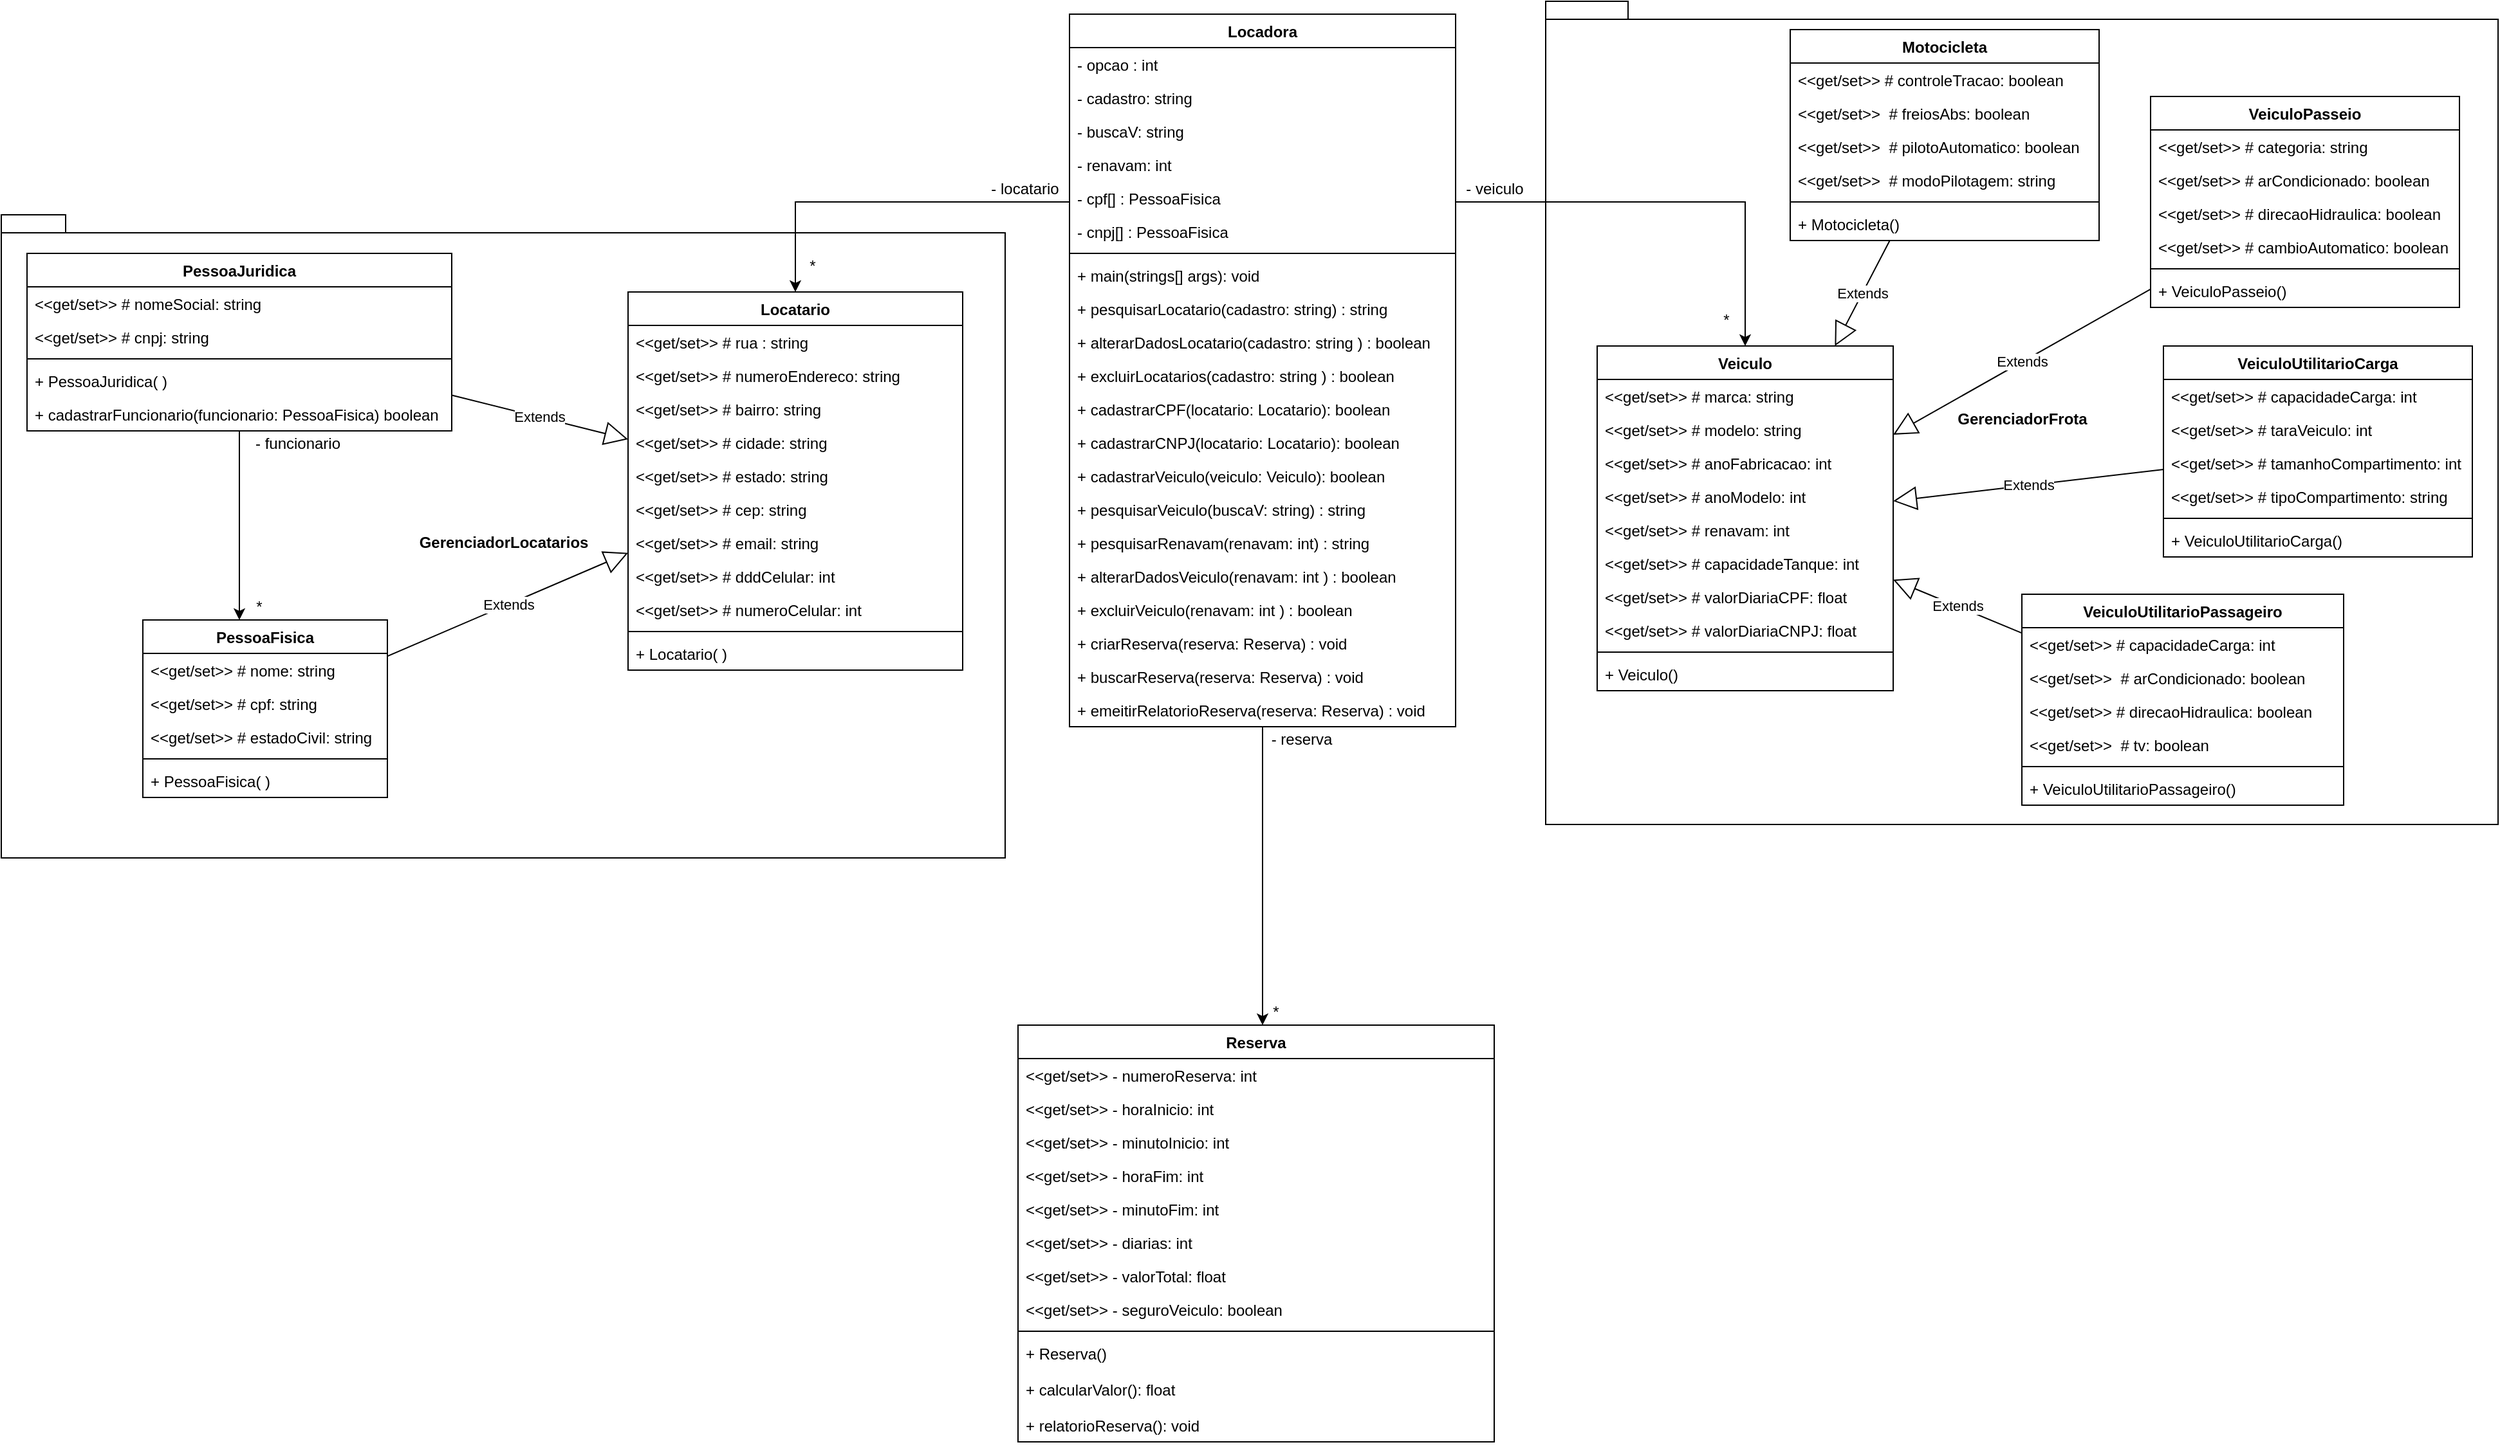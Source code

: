 <mxfile version="17.2.1" type="github">
  <diagram id="DYdMjbbue87P6Itl6-tM" name="Page-1">
    <mxGraphModel dx="3032" dy="770" grid="1" gridSize="10" guides="1" tooltips="1" connect="1" arrows="1" fold="1" page="1" pageScale="1" pageWidth="827" pageHeight="1169" math="0" shadow="0">
      <root>
        <mxCell id="0" />
        <mxCell id="1" parent="0" />
        <mxCell id="H0-w5mXc8gDWOdqUe9Hb-25" value="GerenciadorFrota" style="shape=folder;fontStyle=1;spacingTop=10;tabWidth=40;tabHeight=14;tabPosition=left;html=1;" vertex="1" parent="1">
          <mxGeometry x="80" y="34" width="740" height="640" as="geometry" />
        </mxCell>
        <mxCell id="H0-w5mXc8gDWOdqUe9Hb-24" value="GerenciadorLocatarios" style="shape=folder;fontStyle=1;spacingTop=10;tabWidth=40;tabHeight=14;tabPosition=left;html=1;" vertex="1" parent="1">
          <mxGeometry x="-1120" y="200" width="780" height="500" as="geometry" />
        </mxCell>
        <mxCell id="17DwHin3U5vWT7smk47m-1" value="Locadora" style="swimlane;fontStyle=1;align=center;verticalAlign=top;childLayout=stackLayout;horizontal=1;startSize=26;horizontalStack=0;resizeParent=1;resizeParentMax=0;resizeLast=0;collapsible=1;marginBottom=0;" parent="1" vertex="1">
          <mxGeometry x="-290" y="44" width="300" height="554" as="geometry" />
        </mxCell>
        <mxCell id="17DwHin3U5vWT7smk47m-2" value="- opcao : int" style="text;strokeColor=none;fillColor=none;align=left;verticalAlign=top;spacingLeft=4;spacingRight=4;overflow=hidden;rotatable=0;points=[[0,0.5],[1,0.5]];portConstraint=eastwest;" parent="17DwHin3U5vWT7smk47m-1" vertex="1">
          <mxGeometry y="26" width="300" height="26" as="geometry" />
        </mxCell>
        <mxCell id="qyrmuVjy2NRygSGclD1a-19" value="- cadastro: string" style="text;strokeColor=none;fillColor=none;align=left;verticalAlign=top;spacingLeft=4;spacingRight=4;overflow=hidden;rotatable=0;points=[[0,0.5],[1,0.5]];portConstraint=eastwest;" parent="17DwHin3U5vWT7smk47m-1" vertex="1">
          <mxGeometry y="52" width="300" height="26" as="geometry" />
        </mxCell>
        <mxCell id="qyrmuVjy2NRygSGclD1a-77" value="- buscaV: string" style="text;strokeColor=none;fillColor=none;align=left;verticalAlign=top;spacingLeft=4;spacingRight=4;overflow=hidden;rotatable=0;points=[[0,0.5],[1,0.5]];portConstraint=eastwest;" parent="17DwHin3U5vWT7smk47m-1" vertex="1">
          <mxGeometry y="78" width="300" height="26" as="geometry" />
        </mxCell>
        <mxCell id="qyrmuVjy2NRygSGclD1a-79" value="- renavam: int" style="text;strokeColor=none;fillColor=none;align=left;verticalAlign=top;spacingLeft=4;spacingRight=4;overflow=hidden;rotatable=0;points=[[0,0.5],[1,0.5]];portConstraint=eastwest;" parent="17DwHin3U5vWT7smk47m-1" vertex="1">
          <mxGeometry y="104" width="300" height="26" as="geometry" />
        </mxCell>
        <mxCell id="qyrmuVjy2NRygSGclD1a-17" value="- cpf[] : PessoaFisica" style="text;strokeColor=none;fillColor=none;align=left;verticalAlign=top;spacingLeft=4;spacingRight=4;overflow=hidden;rotatable=0;points=[[0,0.5],[1,0.5]];portConstraint=eastwest;" parent="17DwHin3U5vWT7smk47m-1" vertex="1">
          <mxGeometry y="130" width="300" height="26" as="geometry" />
        </mxCell>
        <mxCell id="qyrmuVjy2NRygSGclD1a-18" value="- cnpj[] : PessoaFisica" style="text;strokeColor=none;fillColor=none;align=left;verticalAlign=top;spacingLeft=4;spacingRight=4;overflow=hidden;rotatable=0;points=[[0,0.5],[1,0.5]];portConstraint=eastwest;" parent="17DwHin3U5vWT7smk47m-1" vertex="1">
          <mxGeometry y="156" width="300" height="26" as="geometry" />
        </mxCell>
        <mxCell id="17DwHin3U5vWT7smk47m-3" value="" style="line;strokeWidth=1;fillColor=none;align=left;verticalAlign=middle;spacingTop=-1;spacingLeft=3;spacingRight=3;rotatable=0;labelPosition=right;points=[];portConstraint=eastwest;" parent="17DwHin3U5vWT7smk47m-1" vertex="1">
          <mxGeometry y="182" width="300" height="8" as="geometry" />
        </mxCell>
        <mxCell id="17DwHin3U5vWT7smk47m-4" value="+ main(strings[] args): void" style="text;strokeColor=none;fillColor=none;align=left;verticalAlign=top;spacingLeft=4;spacingRight=4;overflow=hidden;rotatable=0;points=[[0,0.5],[1,0.5]];portConstraint=eastwest;" parent="17DwHin3U5vWT7smk47m-1" vertex="1">
          <mxGeometry y="190" width="300" height="26" as="geometry" />
        </mxCell>
        <mxCell id="23WdemEhtOeINSBTlN_h-44" value="+ pesquisarLocatario(cadastro: string) : string" style="text;strokeColor=none;fillColor=none;align=left;verticalAlign=top;spacingLeft=4;spacingRight=4;overflow=hidden;rotatable=0;points=[[0,0.5],[1,0.5]];portConstraint=eastwest;" parent="17DwHin3U5vWT7smk47m-1" vertex="1">
          <mxGeometry y="216" width="300" height="26" as="geometry" />
        </mxCell>
        <mxCell id="23WdemEhtOeINSBTlN_h-46" value="+ alterarDadosLocatario(cadastro: string ) : boolean" style="text;strokeColor=none;fillColor=none;align=left;verticalAlign=top;spacingLeft=4;spacingRight=4;overflow=hidden;rotatable=0;points=[[0,0.5],[1,0.5]];portConstraint=eastwest;" parent="17DwHin3U5vWT7smk47m-1" vertex="1">
          <mxGeometry y="242" width="300" height="26" as="geometry" />
        </mxCell>
        <mxCell id="23WdemEhtOeINSBTlN_h-47" value="+ excluirLocatarios(cadastro: string ) : boolean" style="text;strokeColor=none;fillColor=none;align=left;verticalAlign=top;spacingLeft=4;spacingRight=4;overflow=hidden;rotatable=0;points=[[0,0.5],[1,0.5]];portConstraint=eastwest;" parent="17DwHin3U5vWT7smk47m-1" vertex="1">
          <mxGeometry y="268" width="300" height="26" as="geometry" />
        </mxCell>
        <mxCell id="qyrmuVjy2NRygSGclD1a-7" value="+ cadastrarCPF(locatario: Locatario): boolean" style="text;strokeColor=none;fillColor=none;align=left;verticalAlign=top;spacingLeft=4;spacingRight=4;overflow=hidden;rotatable=0;points=[[0,0.5],[1,0.5]];portConstraint=eastwest;" parent="17DwHin3U5vWT7smk47m-1" vertex="1">
          <mxGeometry y="294" width="300" height="26" as="geometry" />
        </mxCell>
        <mxCell id="qyrmuVjy2NRygSGclD1a-8" value="+ cadastrarCNPJ(locatario: Locatario): boolean" style="text;strokeColor=none;fillColor=none;align=left;verticalAlign=top;spacingLeft=4;spacingRight=4;overflow=hidden;rotatable=0;points=[[0,0.5],[1,0.5]];portConstraint=eastwest;" parent="17DwHin3U5vWT7smk47m-1" vertex="1">
          <mxGeometry y="320" width="300" height="26" as="geometry" />
        </mxCell>
        <mxCell id="qyrmuVjy2NRygSGclD1a-74" value="+ cadastrarVeiculo(veiculo: Veiculo): boolean" style="text;strokeColor=none;fillColor=none;align=left;verticalAlign=top;spacingLeft=4;spacingRight=4;overflow=hidden;rotatable=0;points=[[0,0.5],[1,0.5]];portConstraint=eastwest;" parent="17DwHin3U5vWT7smk47m-1" vertex="1">
          <mxGeometry y="346" width="300" height="26" as="geometry" />
        </mxCell>
        <mxCell id="qyrmuVjy2NRygSGclD1a-75" value="+ pesquisarVeiculo(buscaV: string) : string" style="text;strokeColor=none;fillColor=none;align=left;verticalAlign=top;spacingLeft=4;spacingRight=4;overflow=hidden;rotatable=0;points=[[0,0.5],[1,0.5]];portConstraint=eastwest;" parent="17DwHin3U5vWT7smk47m-1" vertex="1">
          <mxGeometry y="372" width="300" height="26" as="geometry" />
        </mxCell>
        <mxCell id="qyrmuVjy2NRygSGclD1a-78" value="+ pesquisarRenavam(renavam: int) : string" style="text;strokeColor=none;fillColor=none;align=left;verticalAlign=top;spacingLeft=4;spacingRight=4;overflow=hidden;rotatable=0;points=[[0,0.5],[1,0.5]];portConstraint=eastwest;" parent="17DwHin3U5vWT7smk47m-1" vertex="1">
          <mxGeometry y="398" width="300" height="26" as="geometry" />
        </mxCell>
        <mxCell id="qyrmuVjy2NRygSGclD1a-80" value="+ alterarDadosVeiculo(renavam: int ) : boolean" style="text;strokeColor=none;fillColor=none;align=left;verticalAlign=top;spacingLeft=4;spacingRight=4;overflow=hidden;rotatable=0;points=[[0,0.5],[1,0.5]];portConstraint=eastwest;" parent="17DwHin3U5vWT7smk47m-1" vertex="1">
          <mxGeometry y="424" width="300" height="26" as="geometry" />
        </mxCell>
        <mxCell id="qyrmuVjy2NRygSGclD1a-81" value="+ excluirVeiculo(renavam: int ) : boolean" style="text;strokeColor=none;fillColor=none;align=left;verticalAlign=top;spacingLeft=4;spacingRight=4;overflow=hidden;rotatable=0;points=[[0,0.5],[1,0.5]];portConstraint=eastwest;" parent="17DwHin3U5vWT7smk47m-1" vertex="1">
          <mxGeometry y="450" width="300" height="26" as="geometry" />
        </mxCell>
        <mxCell id="H0-w5mXc8gDWOdqUe9Hb-28" value="+ criarReserva(reserva: Reserva) : void" style="text;strokeColor=none;fillColor=none;align=left;verticalAlign=top;spacingLeft=4;spacingRight=4;overflow=hidden;rotatable=0;points=[[0,0.5],[1,0.5]];portConstraint=eastwest;" vertex="1" parent="17DwHin3U5vWT7smk47m-1">
          <mxGeometry y="476" width="300" height="26" as="geometry" />
        </mxCell>
        <mxCell id="H0-w5mXc8gDWOdqUe9Hb-29" value="+ buscarReserva(reserva: Reserva) : void" style="text;strokeColor=none;fillColor=none;align=left;verticalAlign=top;spacingLeft=4;spacingRight=4;overflow=hidden;rotatable=0;points=[[0,0.5],[1,0.5]];portConstraint=eastwest;" vertex="1" parent="17DwHin3U5vWT7smk47m-1">
          <mxGeometry y="502" width="300" height="26" as="geometry" />
        </mxCell>
        <mxCell id="H0-w5mXc8gDWOdqUe9Hb-30" value="+ emeitirRelatorioReserva(reserva: Reserva) : void" style="text;strokeColor=none;fillColor=none;align=left;verticalAlign=top;spacingLeft=4;spacingRight=4;overflow=hidden;rotatable=0;points=[[0,0.5],[1,0.5]];portConstraint=eastwest;" vertex="1" parent="17DwHin3U5vWT7smk47m-1">
          <mxGeometry y="528" width="300" height="26" as="geometry" />
        </mxCell>
        <mxCell id="23WdemEhtOeINSBTlN_h-23" style="edgeStyle=orthogonalEdgeStyle;rounded=0;orthogonalLoop=1;jettySize=auto;html=1;" parent="1" source="17DwHin3U5vWT7smk47m-1" target="23WdemEhtOeINSBTlN_h-1" edge="1">
          <mxGeometry relative="1" as="geometry">
            <mxPoint x="-400" y="10" as="targetPoint" />
            <Array as="points">
              <mxPoint x="-503" y="190" />
            </Array>
          </mxGeometry>
        </mxCell>
        <mxCell id="23WdemEhtOeINSBTlN_h-1" value="Locatario" style="swimlane;fontStyle=1;align=center;verticalAlign=top;childLayout=stackLayout;horizontal=1;startSize=26;horizontalStack=0;resizeParent=1;resizeParentMax=0;resizeLast=0;collapsible=1;marginBottom=0;" parent="1" vertex="1">
          <mxGeometry x="-633" y="260" width="260" height="294" as="geometry" />
        </mxCell>
        <mxCell id="23WdemEhtOeINSBTlN_h-2" value="&lt;&lt;get/set&gt;&gt; # rua : string" style="text;strokeColor=none;fillColor=none;align=left;verticalAlign=top;spacingLeft=4;spacingRight=4;overflow=hidden;rotatable=0;points=[[0,0.5],[1,0.5]];portConstraint=eastwest;" parent="23WdemEhtOeINSBTlN_h-1" vertex="1">
          <mxGeometry y="26" width="260" height="26" as="geometry" />
        </mxCell>
        <mxCell id="23WdemEhtOeINSBTlN_h-14" value="&lt;&lt;get/set&gt;&gt; # numeroEndereco: string" style="text;strokeColor=none;fillColor=none;align=left;verticalAlign=top;spacingLeft=4;spacingRight=4;overflow=hidden;rotatable=0;points=[[0,0.5],[1,0.5]];portConstraint=eastwest;" parent="23WdemEhtOeINSBTlN_h-1" vertex="1">
          <mxGeometry y="52" width="260" height="26" as="geometry" />
        </mxCell>
        <mxCell id="23WdemEhtOeINSBTlN_h-15" value="&lt;&lt;get/set&gt;&gt; # bairro: string" style="text;strokeColor=none;fillColor=none;align=left;verticalAlign=top;spacingLeft=4;spacingRight=4;overflow=hidden;rotatable=0;points=[[0,0.5],[1,0.5]];portConstraint=eastwest;" parent="23WdemEhtOeINSBTlN_h-1" vertex="1">
          <mxGeometry y="78" width="260" height="26" as="geometry" />
        </mxCell>
        <mxCell id="23WdemEhtOeINSBTlN_h-16" value="&lt;&lt;get/set&gt;&gt; # cidade: string" style="text;strokeColor=none;fillColor=none;align=left;verticalAlign=top;spacingLeft=4;spacingRight=4;overflow=hidden;rotatable=0;points=[[0,0.5],[1,0.5]];portConstraint=eastwest;" parent="23WdemEhtOeINSBTlN_h-1" vertex="1">
          <mxGeometry y="104" width="260" height="26" as="geometry" />
        </mxCell>
        <mxCell id="23WdemEhtOeINSBTlN_h-17" value="&lt;&lt;get/set&gt;&gt; # estado: string" style="text;strokeColor=none;fillColor=none;align=left;verticalAlign=top;spacingLeft=4;spacingRight=4;overflow=hidden;rotatable=0;points=[[0,0.5],[1,0.5]];portConstraint=eastwest;" parent="23WdemEhtOeINSBTlN_h-1" vertex="1">
          <mxGeometry y="130" width="260" height="26" as="geometry" />
        </mxCell>
        <mxCell id="23WdemEhtOeINSBTlN_h-18" value="&lt;&lt;get/set&gt;&gt; # cep: string" style="text;strokeColor=none;fillColor=none;align=left;verticalAlign=top;spacingLeft=4;spacingRight=4;overflow=hidden;rotatable=0;points=[[0,0.5],[1,0.5]];portConstraint=eastwest;" parent="23WdemEhtOeINSBTlN_h-1" vertex="1">
          <mxGeometry y="156" width="260" height="26" as="geometry" />
        </mxCell>
        <mxCell id="23WdemEhtOeINSBTlN_h-19" value="&lt;&lt;get/set&gt;&gt; # email: string" style="text;strokeColor=none;fillColor=none;align=left;verticalAlign=top;spacingLeft=4;spacingRight=4;overflow=hidden;rotatable=0;points=[[0,0.5],[1,0.5]];portConstraint=eastwest;" parent="23WdemEhtOeINSBTlN_h-1" vertex="1">
          <mxGeometry y="182" width="260" height="26" as="geometry" />
        </mxCell>
        <mxCell id="23WdemEhtOeINSBTlN_h-20" value="&lt;&lt;get/set&gt;&gt; # dddCelular: int " style="text;strokeColor=none;fillColor=none;align=left;verticalAlign=top;spacingLeft=4;spacingRight=4;overflow=hidden;rotatable=0;points=[[0,0.5],[1,0.5]];portConstraint=eastwest;" parent="23WdemEhtOeINSBTlN_h-1" vertex="1">
          <mxGeometry y="208" width="260" height="26" as="geometry" />
        </mxCell>
        <mxCell id="23WdemEhtOeINSBTlN_h-21" value="&lt;&lt;get/set&gt;&gt; # numeroCelular: int" style="text;strokeColor=none;fillColor=none;align=left;verticalAlign=top;spacingLeft=4;spacingRight=4;overflow=hidden;rotatable=0;points=[[0,0.5],[1,0.5]];portConstraint=eastwest;" parent="23WdemEhtOeINSBTlN_h-1" vertex="1">
          <mxGeometry y="234" width="260" height="26" as="geometry" />
        </mxCell>
        <mxCell id="23WdemEhtOeINSBTlN_h-3" value="" style="line;strokeWidth=1;fillColor=none;align=left;verticalAlign=middle;spacingTop=-1;spacingLeft=3;spacingRight=3;rotatable=0;labelPosition=right;points=[];portConstraint=eastwest;" parent="23WdemEhtOeINSBTlN_h-1" vertex="1">
          <mxGeometry y="260" width="260" height="8" as="geometry" />
        </mxCell>
        <mxCell id="23WdemEhtOeINSBTlN_h-4" value="+ Locatario( )" style="text;strokeColor=none;fillColor=none;align=left;verticalAlign=top;spacingLeft=4;spacingRight=4;overflow=hidden;rotatable=0;points=[[0,0.5],[1,0.5]];portConstraint=eastwest;" parent="23WdemEhtOeINSBTlN_h-1" vertex="1">
          <mxGeometry y="268" width="260" height="26" as="geometry" />
        </mxCell>
        <mxCell id="23WdemEhtOeINSBTlN_h-5" value="PessoaFisica" style="swimlane;fontStyle=1;align=center;verticalAlign=top;childLayout=stackLayout;horizontal=1;startSize=26;horizontalStack=0;resizeParent=1;resizeParentMax=0;resizeLast=0;collapsible=1;marginBottom=0;" parent="1" vertex="1">
          <mxGeometry x="-1010" y="515" width="190" height="138" as="geometry" />
        </mxCell>
        <mxCell id="23WdemEhtOeINSBTlN_h-6" value="&lt;&lt;get/set&gt;&gt; # nome: string" style="text;strokeColor=none;fillColor=none;align=left;verticalAlign=top;spacingLeft=4;spacingRight=4;overflow=hidden;rotatable=0;points=[[0,0.5],[1,0.5]];portConstraint=eastwest;" parent="23WdemEhtOeINSBTlN_h-5" vertex="1">
          <mxGeometry y="26" width="190" height="26" as="geometry" />
        </mxCell>
        <mxCell id="23WdemEhtOeINSBTlN_h-28" value="&lt;&lt;get/set&gt;&gt; # cpf: string" style="text;strokeColor=none;fillColor=none;align=left;verticalAlign=top;spacingLeft=4;spacingRight=4;overflow=hidden;rotatable=0;points=[[0,0.5],[1,0.5]];portConstraint=eastwest;" parent="23WdemEhtOeINSBTlN_h-5" vertex="1">
          <mxGeometry y="52" width="190" height="26" as="geometry" />
        </mxCell>
        <mxCell id="23WdemEhtOeINSBTlN_h-29" value="&lt;&lt;get/set&gt;&gt; # estadoCivil: string" style="text;strokeColor=none;fillColor=none;align=left;verticalAlign=top;spacingLeft=4;spacingRight=4;overflow=hidden;rotatable=0;points=[[0,0.5],[1,0.5]];portConstraint=eastwest;" parent="23WdemEhtOeINSBTlN_h-5" vertex="1">
          <mxGeometry y="78" width="190" height="26" as="geometry" />
        </mxCell>
        <mxCell id="23WdemEhtOeINSBTlN_h-7" value="" style="line;strokeWidth=1;fillColor=none;align=left;verticalAlign=middle;spacingTop=-1;spacingLeft=3;spacingRight=3;rotatable=0;labelPosition=right;points=[];portConstraint=eastwest;" parent="23WdemEhtOeINSBTlN_h-5" vertex="1">
          <mxGeometry y="104" width="190" height="8" as="geometry" />
        </mxCell>
        <mxCell id="23WdemEhtOeINSBTlN_h-8" value="+ PessoaFisica( )" style="text;strokeColor=none;fillColor=none;align=left;verticalAlign=top;spacingLeft=4;spacingRight=4;overflow=hidden;rotatable=0;points=[[0,0.5],[1,0.5]];portConstraint=eastwest;" parent="23WdemEhtOeINSBTlN_h-5" vertex="1">
          <mxGeometry y="112" width="190" height="26" as="geometry" />
        </mxCell>
        <mxCell id="23WdemEhtOeINSBTlN_h-39" style="edgeStyle=orthogonalEdgeStyle;rounded=0;orthogonalLoop=1;jettySize=auto;html=1;" parent="1" source="23WdemEhtOeINSBTlN_h-9" target="23WdemEhtOeINSBTlN_h-5" edge="1">
          <mxGeometry relative="1" as="geometry">
            <Array as="points">
              <mxPoint x="-825" y="280" />
              <mxPoint x="-825" y="280" />
            </Array>
          </mxGeometry>
        </mxCell>
        <mxCell id="23WdemEhtOeINSBTlN_h-9" value="PessoaJuridica" style="swimlane;fontStyle=1;align=center;verticalAlign=top;childLayout=stackLayout;horizontal=1;startSize=26;horizontalStack=0;resizeParent=1;resizeParentMax=0;resizeLast=0;collapsible=1;marginBottom=0;" parent="1" vertex="1">
          <mxGeometry x="-1100" y="230" width="330" height="138" as="geometry" />
        </mxCell>
        <mxCell id="23WdemEhtOeINSBTlN_h-10" value="&lt;&lt;get/set&gt;&gt; # nomeSocial: string" style="text;strokeColor=none;fillColor=none;align=left;verticalAlign=top;spacingLeft=4;spacingRight=4;overflow=hidden;rotatable=0;points=[[0,0.5],[1,0.5]];portConstraint=eastwest;" parent="23WdemEhtOeINSBTlN_h-9" vertex="1">
          <mxGeometry y="26" width="330" height="26" as="geometry" />
        </mxCell>
        <mxCell id="23WdemEhtOeINSBTlN_h-30" value="&lt;&lt;get/set&gt;&gt; # cnpj: string" style="text;strokeColor=none;fillColor=none;align=left;verticalAlign=top;spacingLeft=4;spacingRight=4;overflow=hidden;rotatable=0;points=[[0,0.5],[1,0.5]];portConstraint=eastwest;" parent="23WdemEhtOeINSBTlN_h-9" vertex="1">
          <mxGeometry y="52" width="330" height="26" as="geometry" />
        </mxCell>
        <mxCell id="23WdemEhtOeINSBTlN_h-11" value="" style="line;strokeWidth=1;fillColor=none;align=left;verticalAlign=middle;spacingTop=-1;spacingLeft=3;spacingRight=3;rotatable=0;labelPosition=right;points=[];portConstraint=eastwest;" parent="23WdemEhtOeINSBTlN_h-9" vertex="1">
          <mxGeometry y="78" width="330" height="8" as="geometry" />
        </mxCell>
        <mxCell id="23WdemEhtOeINSBTlN_h-12" value="+ PessoaJuridica( )" style="text;strokeColor=none;fillColor=none;align=left;verticalAlign=top;spacingLeft=4;spacingRight=4;overflow=hidden;rotatable=0;points=[[0,0.5],[1,0.5]];portConstraint=eastwest;" parent="23WdemEhtOeINSBTlN_h-9" vertex="1">
          <mxGeometry y="86" width="330" height="26" as="geometry" />
        </mxCell>
        <mxCell id="qyrmuVjy2NRygSGclD1a-6" value="+ cadastrarFuncionario(funcionario: PessoaFisica) boolean" style="text;strokeColor=none;fillColor=none;align=left;verticalAlign=top;spacingLeft=4;spacingRight=4;overflow=hidden;rotatable=0;points=[[0,0.5],[1,0.5]];portConstraint=eastwest;" parent="23WdemEhtOeINSBTlN_h-9" vertex="1">
          <mxGeometry y="112" width="330" height="26" as="geometry" />
        </mxCell>
        <mxCell id="23WdemEhtOeINSBTlN_h-24" value="- locatario" style="text;html=1;align=center;verticalAlign=middle;resizable=0;points=[];autosize=1;strokeColor=none;fillColor=none;" parent="1" vertex="1">
          <mxGeometry x="-360" y="170" width="70" height="20" as="geometry" />
        </mxCell>
        <mxCell id="23WdemEhtOeINSBTlN_h-40" value="- funcionario" style="text;html=1;align=center;verticalAlign=middle;resizable=0;points=[];autosize=1;strokeColor=none;fillColor=none;" parent="1" vertex="1">
          <mxGeometry x="-930" y="368" width="80" height="20" as="geometry" />
        </mxCell>
        <mxCell id="qyrmuVjy2NRygSGclD1a-1" value="Extends" style="endArrow=block;endSize=16;endFill=0;html=1;rounded=0;" parent="1" source="23WdemEhtOeINSBTlN_h-5" target="23WdemEhtOeINSBTlN_h-1" edge="1">
          <mxGeometry width="160" relative="1" as="geometry">
            <mxPoint x="-480" y="440" as="sourcePoint" />
            <mxPoint x="-320" y="440" as="targetPoint" />
          </mxGeometry>
        </mxCell>
        <mxCell id="qyrmuVjy2NRygSGclD1a-2" value="Extends" style="endArrow=block;endSize=16;endFill=0;html=1;rounded=0;" parent="1" source="23WdemEhtOeINSBTlN_h-9" target="23WdemEhtOeINSBTlN_h-1" edge="1">
          <mxGeometry width="160" relative="1" as="geometry">
            <mxPoint x="-525.704" y="640" as="sourcePoint" />
            <mxPoint x="-473.556" y="464" as="targetPoint" />
          </mxGeometry>
        </mxCell>
        <mxCell id="qyrmuVjy2NRygSGclD1a-3" value="*" style="text;html=1;align=center;verticalAlign=middle;resizable=0;points=[];autosize=1;strokeColor=none;fillColor=none;" parent="1" vertex="1">
          <mxGeometry x="-930" y="495" width="20" height="20" as="geometry" />
        </mxCell>
        <mxCell id="qyrmuVjy2NRygSGclD1a-5" value="*" style="text;html=1;align=center;verticalAlign=middle;resizable=0;points=[];autosize=1;strokeColor=none;fillColor=none;" parent="1" vertex="1">
          <mxGeometry x="-500" y="230" width="20" height="20" as="geometry" />
        </mxCell>
        <mxCell id="qyrmuVjy2NRygSGclD1a-20" value="Veiculo" style="swimlane;fontStyle=1;align=center;verticalAlign=top;childLayout=stackLayout;horizontal=1;startSize=26;horizontalStack=0;resizeParent=1;resizeParentMax=0;resizeLast=0;collapsible=1;marginBottom=0;" parent="1" vertex="1">
          <mxGeometry x="120" y="302" width="230" height="268" as="geometry" />
        </mxCell>
        <mxCell id="qyrmuVjy2NRygSGclD1a-21" value="&lt;&lt;get/set&gt;&gt; # marca: string" style="text;strokeColor=none;fillColor=none;align=left;verticalAlign=top;spacingLeft=4;spacingRight=4;overflow=hidden;rotatable=0;points=[[0,0.5],[1,0.5]];portConstraint=eastwest;" parent="qyrmuVjy2NRygSGclD1a-20" vertex="1">
          <mxGeometry y="26" width="230" height="26" as="geometry" />
        </mxCell>
        <mxCell id="qyrmuVjy2NRygSGclD1a-24" value="&lt;&lt;get/set&gt;&gt; # modelo: string" style="text;strokeColor=none;fillColor=none;align=left;verticalAlign=top;spacingLeft=4;spacingRight=4;overflow=hidden;rotatable=0;points=[[0,0.5],[1,0.5]];portConstraint=eastwest;" parent="qyrmuVjy2NRygSGclD1a-20" vertex="1">
          <mxGeometry y="52" width="230" height="26" as="geometry" />
        </mxCell>
        <mxCell id="qyrmuVjy2NRygSGclD1a-25" value="&lt;&lt;get/set&gt;&gt; # anoFabricacao: int" style="text;strokeColor=none;fillColor=none;align=left;verticalAlign=top;spacingLeft=4;spacingRight=4;overflow=hidden;rotatable=0;points=[[0,0.5],[1,0.5]];portConstraint=eastwest;" parent="qyrmuVjy2NRygSGclD1a-20" vertex="1">
          <mxGeometry y="78" width="230" height="26" as="geometry" />
        </mxCell>
        <mxCell id="qyrmuVjy2NRygSGclD1a-27" value="&lt;&lt;get/set&gt;&gt; # anoModelo: int" style="text;strokeColor=none;fillColor=none;align=left;verticalAlign=top;spacingLeft=4;spacingRight=4;overflow=hidden;rotatable=0;points=[[0,0.5],[1,0.5]];portConstraint=eastwest;" parent="qyrmuVjy2NRygSGclD1a-20" vertex="1">
          <mxGeometry y="104" width="230" height="26" as="geometry" />
        </mxCell>
        <mxCell id="qyrmuVjy2NRygSGclD1a-28" value="&lt;&lt;get/set&gt;&gt; # renavam: int" style="text;strokeColor=none;fillColor=none;align=left;verticalAlign=top;spacingLeft=4;spacingRight=4;overflow=hidden;rotatable=0;points=[[0,0.5],[1,0.5]];portConstraint=eastwest;" parent="qyrmuVjy2NRygSGclD1a-20" vertex="1">
          <mxGeometry y="130" width="230" height="26" as="geometry" />
        </mxCell>
        <mxCell id="qyrmuVjy2NRygSGclD1a-29" value="&lt;&lt;get/set&gt;&gt; # capacidadeTanque: int" style="text;strokeColor=none;fillColor=none;align=left;verticalAlign=top;spacingLeft=4;spacingRight=4;overflow=hidden;rotatable=0;points=[[0,0.5],[1,0.5]];portConstraint=eastwest;" parent="qyrmuVjy2NRygSGclD1a-20" vertex="1">
          <mxGeometry y="156" width="230" height="26" as="geometry" />
        </mxCell>
        <mxCell id="qyrmuVjy2NRygSGclD1a-70" value="&lt;&lt;get/set&gt;&gt; # valorDiariaCPF: float" style="text;strokeColor=none;fillColor=none;align=left;verticalAlign=top;spacingLeft=4;spacingRight=4;overflow=hidden;rotatable=0;points=[[0,0.5],[1,0.5]];portConstraint=eastwest;" parent="qyrmuVjy2NRygSGclD1a-20" vertex="1">
          <mxGeometry y="182" width="230" height="26" as="geometry" />
        </mxCell>
        <mxCell id="qyrmuVjy2NRygSGclD1a-69" value="&lt;&lt;get/set&gt;&gt; # valorDiariaCNPJ: float" style="text;strokeColor=none;fillColor=none;align=left;verticalAlign=top;spacingLeft=4;spacingRight=4;overflow=hidden;rotatable=0;points=[[0,0.5],[1,0.5]];portConstraint=eastwest;" parent="qyrmuVjy2NRygSGclD1a-20" vertex="1">
          <mxGeometry y="208" width="230" height="26" as="geometry" />
        </mxCell>
        <mxCell id="qyrmuVjy2NRygSGclD1a-22" value="" style="line;strokeWidth=1;fillColor=none;align=left;verticalAlign=middle;spacingTop=-1;spacingLeft=3;spacingRight=3;rotatable=0;labelPosition=right;points=[];portConstraint=eastwest;" parent="qyrmuVjy2NRygSGclD1a-20" vertex="1">
          <mxGeometry y="234" width="230" height="8" as="geometry" />
        </mxCell>
        <mxCell id="qyrmuVjy2NRygSGclD1a-23" value="+ Veiculo()" style="text;strokeColor=none;fillColor=none;align=left;verticalAlign=top;spacingLeft=4;spacingRight=4;overflow=hidden;rotatable=0;points=[[0,0.5],[1,0.5]];portConstraint=eastwest;" parent="qyrmuVjy2NRygSGclD1a-20" vertex="1">
          <mxGeometry y="242" width="230" height="26" as="geometry" />
        </mxCell>
        <mxCell id="qyrmuVjy2NRygSGclD1a-31" value="VeiculoPasseio" style="swimlane;fontStyle=1;align=center;verticalAlign=top;childLayout=stackLayout;horizontal=1;startSize=26;horizontalStack=0;resizeParent=1;resizeParentMax=0;resizeLast=0;collapsible=1;marginBottom=0;" parent="1" vertex="1">
          <mxGeometry x="550" y="108" width="240" height="164" as="geometry" />
        </mxCell>
        <mxCell id="qyrmuVjy2NRygSGclD1a-53" value="&lt;&lt;get/set&gt;&gt; # categoria: string" style="text;strokeColor=none;fillColor=none;align=left;verticalAlign=top;spacingLeft=4;spacingRight=4;overflow=hidden;rotatable=0;points=[[0,0.5],[1,0.5]];portConstraint=eastwest;" parent="qyrmuVjy2NRygSGclD1a-31" vertex="1">
          <mxGeometry y="26" width="240" height="26" as="geometry" />
        </mxCell>
        <mxCell id="qyrmuVjy2NRygSGclD1a-32" value="&lt;&lt;get/set&gt;&gt; # arCondicionado: boolean" style="text;strokeColor=none;fillColor=none;align=left;verticalAlign=top;spacingLeft=4;spacingRight=4;overflow=hidden;rotatable=0;points=[[0,0.5],[1,0.5]];portConstraint=eastwest;" parent="qyrmuVjy2NRygSGclD1a-31" vertex="1">
          <mxGeometry y="52" width="240" height="26" as="geometry" />
        </mxCell>
        <mxCell id="qyrmuVjy2NRygSGclD1a-46" value="&lt;&lt;get/set&gt;&gt; # direcaoHidraulica: boolean" style="text;strokeColor=none;fillColor=none;align=left;verticalAlign=top;spacingLeft=4;spacingRight=4;overflow=hidden;rotatable=0;points=[[0,0.5],[1,0.5]];portConstraint=eastwest;" parent="qyrmuVjy2NRygSGclD1a-31" vertex="1">
          <mxGeometry y="78" width="240" height="26" as="geometry" />
        </mxCell>
        <mxCell id="qyrmuVjy2NRygSGclD1a-47" value="&lt;&lt;get/set&gt;&gt; # cambioAutomatico: boolean" style="text;strokeColor=none;fillColor=none;align=left;verticalAlign=top;spacingLeft=4;spacingRight=4;overflow=hidden;rotatable=0;points=[[0,0.5],[1,0.5]];portConstraint=eastwest;" parent="qyrmuVjy2NRygSGclD1a-31" vertex="1">
          <mxGeometry y="104" width="240" height="26" as="geometry" />
        </mxCell>
        <mxCell id="qyrmuVjy2NRygSGclD1a-33" value="" style="line;strokeWidth=1;fillColor=none;align=left;verticalAlign=middle;spacingTop=-1;spacingLeft=3;spacingRight=3;rotatable=0;labelPosition=right;points=[];portConstraint=eastwest;" parent="qyrmuVjy2NRygSGclD1a-31" vertex="1">
          <mxGeometry y="130" width="240" height="8" as="geometry" />
        </mxCell>
        <mxCell id="qyrmuVjy2NRygSGclD1a-82" value="+ VeiculoPasseio()" style="text;strokeColor=none;fillColor=none;align=left;verticalAlign=top;spacingLeft=4;spacingRight=4;overflow=hidden;rotatable=0;points=[[0,0.5],[1,0.5]];portConstraint=eastwest;" parent="qyrmuVjy2NRygSGclD1a-31" vertex="1">
          <mxGeometry y="138" width="240" height="26" as="geometry" />
        </mxCell>
        <mxCell id="qyrmuVjy2NRygSGclD1a-35" value="Extends" style="endArrow=block;endSize=16;endFill=0;html=1;rounded=0;" parent="1" source="qyrmuVjy2NRygSGclD1a-31" target="qyrmuVjy2NRygSGclD1a-20" edge="1">
          <mxGeometry width="160" relative="1" as="geometry">
            <mxPoint x="-150" y="660" as="sourcePoint" />
            <mxPoint x="10" y="660" as="targetPoint" />
          </mxGeometry>
        </mxCell>
        <mxCell id="qyrmuVjy2NRygSGclD1a-36" value="VeiculoUtilitarioCarga" style="swimlane;fontStyle=1;align=center;verticalAlign=top;childLayout=stackLayout;horizontal=1;startSize=26;horizontalStack=0;resizeParent=1;resizeParentMax=0;resizeLast=0;collapsible=1;marginBottom=0;" parent="1" vertex="1">
          <mxGeometry x="560" y="302" width="240" height="164" as="geometry" />
        </mxCell>
        <mxCell id="qyrmuVjy2NRygSGclD1a-62" value="&lt;&lt;get/set&gt;&gt; # capacidadeCarga: int" style="text;strokeColor=none;fillColor=none;align=left;verticalAlign=top;spacingLeft=4;spacingRight=4;overflow=hidden;rotatable=0;points=[[0,0.5],[1,0.5]];portConstraint=eastwest;" parent="qyrmuVjy2NRygSGclD1a-36" vertex="1">
          <mxGeometry y="26" width="240" height="26" as="geometry" />
        </mxCell>
        <mxCell id="qyrmuVjy2NRygSGclD1a-63" value="&lt;&lt;get/set&gt;&gt; # taraVeiculo: int" style="text;strokeColor=none;fillColor=none;align=left;verticalAlign=top;spacingLeft=4;spacingRight=4;overflow=hidden;rotatable=0;points=[[0,0.5],[1,0.5]];portConstraint=eastwest;" parent="qyrmuVjy2NRygSGclD1a-36" vertex="1">
          <mxGeometry y="52" width="240" height="26" as="geometry" />
        </mxCell>
        <mxCell id="qyrmuVjy2NRygSGclD1a-65" value="&lt;&lt;get/set&gt;&gt; # tamanhoCompartimento: int" style="text;strokeColor=none;fillColor=none;align=left;verticalAlign=top;spacingLeft=4;spacingRight=4;overflow=hidden;rotatable=0;points=[[0,0.5],[1,0.5]];portConstraint=eastwest;" parent="qyrmuVjy2NRygSGclD1a-36" vertex="1">
          <mxGeometry y="78" width="240" height="26" as="geometry" />
        </mxCell>
        <mxCell id="qyrmuVjy2NRygSGclD1a-64" value="&lt;&lt;get/set&gt;&gt; # tipoCompartimento: string" style="text;strokeColor=none;fillColor=none;align=left;verticalAlign=top;spacingLeft=4;spacingRight=4;overflow=hidden;rotatable=0;points=[[0,0.5],[1,0.5]];portConstraint=eastwest;" parent="qyrmuVjy2NRygSGclD1a-36" vertex="1">
          <mxGeometry y="104" width="240" height="26" as="geometry" />
        </mxCell>
        <mxCell id="qyrmuVjy2NRygSGclD1a-38" value="" style="line;strokeWidth=1;fillColor=none;align=left;verticalAlign=middle;spacingTop=-1;spacingLeft=3;spacingRight=3;rotatable=0;labelPosition=right;points=[];portConstraint=eastwest;" parent="qyrmuVjy2NRygSGclD1a-36" vertex="1">
          <mxGeometry y="130" width="240" height="8" as="geometry" />
        </mxCell>
        <mxCell id="qyrmuVjy2NRygSGclD1a-83" value="+ VeiculoUtilitarioCarga()" style="text;strokeColor=none;fillColor=none;align=left;verticalAlign=top;spacingLeft=4;spacingRight=4;overflow=hidden;rotatable=0;points=[[0,0.5],[1,0.5]];portConstraint=eastwest;" parent="qyrmuVjy2NRygSGclD1a-36" vertex="1">
          <mxGeometry y="138" width="240" height="26" as="geometry" />
        </mxCell>
        <mxCell id="qyrmuVjy2NRygSGclD1a-40" value="Motocicleta" style="swimlane;fontStyle=1;align=center;verticalAlign=top;childLayout=stackLayout;horizontal=1;startSize=26;horizontalStack=0;resizeParent=1;resizeParentMax=0;resizeLast=0;collapsible=1;marginBottom=0;" parent="1" vertex="1">
          <mxGeometry x="270" y="56" width="240" height="164" as="geometry" />
        </mxCell>
        <mxCell id="qyrmuVjy2NRygSGclD1a-41" value="&lt;&lt;get/set&gt;&gt; # controleTracao: boolean" style="text;strokeColor=none;fillColor=none;align=left;verticalAlign=top;spacingLeft=4;spacingRight=4;overflow=hidden;rotatable=0;points=[[0,0.5],[1,0.5]];portConstraint=eastwest;" parent="qyrmuVjy2NRygSGclD1a-40" vertex="1">
          <mxGeometry y="26" width="240" height="26" as="geometry" />
        </mxCell>
        <mxCell id="qyrmuVjy2NRygSGclD1a-66" value="&lt;&lt;get/set&gt;&gt;  # freiosAbs: boolean" style="text;strokeColor=none;fillColor=none;align=left;verticalAlign=top;spacingLeft=4;spacingRight=4;overflow=hidden;rotatable=0;points=[[0,0.5],[1,0.5]];portConstraint=eastwest;" parent="qyrmuVjy2NRygSGclD1a-40" vertex="1">
          <mxGeometry y="52" width="240" height="26" as="geometry" />
        </mxCell>
        <mxCell id="qyrmuVjy2NRygSGclD1a-67" value="&lt;&lt;get/set&gt;&gt;  # pilotoAutomatico: boolean" style="text;strokeColor=none;fillColor=none;align=left;verticalAlign=top;spacingLeft=4;spacingRight=4;overflow=hidden;rotatable=0;points=[[0,0.5],[1,0.5]];portConstraint=eastwest;" parent="qyrmuVjy2NRygSGclD1a-40" vertex="1">
          <mxGeometry y="78" width="240" height="26" as="geometry" />
        </mxCell>
        <mxCell id="qyrmuVjy2NRygSGclD1a-68" value="&lt;&lt;get/set&gt;&gt;  # modoPilotagem: string" style="text;strokeColor=none;fillColor=none;align=left;verticalAlign=top;spacingLeft=4;spacingRight=4;overflow=hidden;rotatable=0;points=[[0,0.5],[1,0.5]];portConstraint=eastwest;" parent="qyrmuVjy2NRygSGclD1a-40" vertex="1">
          <mxGeometry y="104" width="240" height="26" as="geometry" />
        </mxCell>
        <mxCell id="qyrmuVjy2NRygSGclD1a-42" value="" style="line;strokeWidth=1;fillColor=none;align=left;verticalAlign=middle;spacingTop=-1;spacingLeft=3;spacingRight=3;rotatable=0;labelPosition=right;points=[];portConstraint=eastwest;" parent="qyrmuVjy2NRygSGclD1a-40" vertex="1">
          <mxGeometry y="130" width="240" height="8" as="geometry" />
        </mxCell>
        <mxCell id="qyrmuVjy2NRygSGclD1a-85" value="+ Motocicleta()" style="text;strokeColor=none;fillColor=none;align=left;verticalAlign=top;spacingLeft=4;spacingRight=4;overflow=hidden;rotatable=0;points=[[0,0.5],[1,0.5]];portConstraint=eastwest;" parent="qyrmuVjy2NRygSGclD1a-40" vertex="1">
          <mxGeometry y="138" width="240" height="26" as="geometry" />
        </mxCell>
        <mxCell id="qyrmuVjy2NRygSGclD1a-45" value="Extends" style="endArrow=block;endSize=16;endFill=0;html=1;rounded=0;" parent="1" source="qyrmuVjy2NRygSGclD1a-40" target="qyrmuVjy2NRygSGclD1a-20" edge="1">
          <mxGeometry width="160" relative="1" as="geometry">
            <mxPoint x="100" y="670" as="sourcePoint" />
            <mxPoint x="100" y="594" as="targetPoint" />
          </mxGeometry>
        </mxCell>
        <mxCell id="qyrmuVjy2NRygSGclD1a-54" value="VeiculoUtilitarioPassageiro" style="swimlane;fontStyle=1;align=center;verticalAlign=top;childLayout=stackLayout;horizontal=1;startSize=26;horizontalStack=0;resizeParent=1;resizeParentMax=0;resizeLast=0;collapsible=1;marginBottom=0;" parent="1" vertex="1">
          <mxGeometry x="450" y="495" width="250" height="164" as="geometry" />
        </mxCell>
        <mxCell id="qyrmuVjy2NRygSGclD1a-55" value="&lt;&lt;get/set&gt;&gt; # capacidadeCarga: int" style="text;strokeColor=none;fillColor=none;align=left;verticalAlign=top;spacingLeft=4;spacingRight=4;overflow=hidden;rotatable=0;points=[[0,0.5],[1,0.5]];portConstraint=eastwest;" parent="qyrmuVjy2NRygSGclD1a-54" vertex="1">
          <mxGeometry y="26" width="250" height="26" as="geometry" />
        </mxCell>
        <mxCell id="qyrmuVjy2NRygSGclD1a-59" value="&lt;&lt;get/set&gt;&gt;  # arCondicionado: boolean" style="text;strokeColor=none;fillColor=none;align=left;verticalAlign=top;spacingLeft=4;spacingRight=4;overflow=hidden;rotatable=0;points=[[0,0.5],[1,0.5]];portConstraint=eastwest;" parent="qyrmuVjy2NRygSGclD1a-54" vertex="1">
          <mxGeometry y="52" width="250" height="26" as="geometry" />
        </mxCell>
        <mxCell id="qyrmuVjy2NRygSGclD1a-60" value="&lt;&lt;get/set&gt;&gt; # direcaoHidraulica: boolean" style="text;strokeColor=none;fillColor=none;align=left;verticalAlign=top;spacingLeft=4;spacingRight=4;overflow=hidden;rotatable=0;points=[[0,0.5],[1,0.5]];portConstraint=eastwest;" parent="qyrmuVjy2NRygSGclD1a-54" vertex="1">
          <mxGeometry y="78" width="250" height="26" as="geometry" />
        </mxCell>
        <mxCell id="qyrmuVjy2NRygSGclD1a-61" value="&lt;&lt;get/set&gt;&gt;  # tv: boolean" style="text;strokeColor=none;fillColor=none;align=left;verticalAlign=top;spacingLeft=4;spacingRight=4;overflow=hidden;rotatable=0;points=[[0,0.5],[1,0.5]];portConstraint=eastwest;" parent="qyrmuVjy2NRygSGclD1a-54" vertex="1">
          <mxGeometry y="104" width="250" height="26" as="geometry" />
        </mxCell>
        <mxCell id="qyrmuVjy2NRygSGclD1a-56" value="" style="line;strokeWidth=1;fillColor=none;align=left;verticalAlign=middle;spacingTop=-1;spacingLeft=3;spacingRight=3;rotatable=0;labelPosition=right;points=[];portConstraint=eastwest;" parent="qyrmuVjy2NRygSGclD1a-54" vertex="1">
          <mxGeometry y="130" width="250" height="8" as="geometry" />
        </mxCell>
        <mxCell id="qyrmuVjy2NRygSGclD1a-84" value="+ VeiculoUtilitarioPassageiro()" style="text;strokeColor=none;fillColor=none;align=left;verticalAlign=top;spacingLeft=4;spacingRight=4;overflow=hidden;rotatable=0;points=[[0,0.5],[1,0.5]];portConstraint=eastwest;" parent="qyrmuVjy2NRygSGclD1a-54" vertex="1">
          <mxGeometry y="138" width="250" height="26" as="geometry" />
        </mxCell>
        <mxCell id="qyrmuVjy2NRygSGclD1a-58" value="Extends" style="endArrow=block;endSize=16;endFill=0;html=1;rounded=0;" parent="1" source="qyrmuVjy2NRygSGclD1a-54" target="qyrmuVjy2NRygSGclD1a-20" edge="1">
          <mxGeometry width="160" relative="1" as="geometry">
            <mxPoint x="76.232" y="650" as="sourcePoint" />
            <mxPoint x="84.348" y="594" as="targetPoint" />
          </mxGeometry>
        </mxCell>
        <mxCell id="qyrmuVjy2NRygSGclD1a-71" style="edgeStyle=orthogonalEdgeStyle;rounded=0;orthogonalLoop=1;jettySize=auto;html=1;" parent="1" source="17DwHin3U5vWT7smk47m-1" target="qyrmuVjy2NRygSGclD1a-20" edge="1">
          <mxGeometry relative="1" as="geometry">
            <mxPoint x="-450.0" y="150.0" as="targetPoint" />
            <Array as="points">
              <mxPoint x="130" y="190" />
              <mxPoint x="130" y="190" />
            </Array>
            <mxPoint x="-270.0" y="150.0" as="sourcePoint" />
          </mxGeometry>
        </mxCell>
        <mxCell id="qyrmuVjy2NRygSGclD1a-72" value="- veiculo" style="text;html=1;align=center;verticalAlign=middle;resizable=0;points=[];autosize=1;strokeColor=none;fillColor=none;" parent="1" vertex="1">
          <mxGeometry x="10" y="170" width="60" height="20" as="geometry" />
        </mxCell>
        <mxCell id="qyrmuVjy2NRygSGclD1a-73" value="*" style="text;html=1;align=center;verticalAlign=middle;resizable=0;points=[];autosize=1;strokeColor=none;fillColor=none;" parent="1" vertex="1">
          <mxGeometry x="210" y="272" width="20" height="20" as="geometry" />
        </mxCell>
        <mxCell id="H0-w5mXc8gDWOdqUe9Hb-1" value="Reserva" style="swimlane;fontStyle=1;align=center;verticalAlign=top;childLayout=stackLayout;horizontal=1;startSize=26;horizontalStack=0;resizeParent=1;resizeParentMax=0;resizeLast=0;collapsible=1;marginBottom=0;" vertex="1" parent="1">
          <mxGeometry x="-330" y="830" width="370" height="324" as="geometry" />
        </mxCell>
        <mxCell id="H0-w5mXc8gDWOdqUe9Hb-15" value="&lt;&lt;get/set&gt;&gt; - numeroReserva: int" style="text;strokeColor=none;fillColor=none;align=left;verticalAlign=top;spacingLeft=4;spacingRight=4;overflow=hidden;rotatable=0;points=[[0,0.5],[1,0.5]];portConstraint=eastwest;" vertex="1" parent="H0-w5mXc8gDWOdqUe9Hb-1">
          <mxGeometry y="26" width="370" height="26" as="geometry" />
        </mxCell>
        <mxCell id="H0-w5mXc8gDWOdqUe9Hb-2" value="&lt;&lt;get/set&gt;&gt; - horaInicio: int" style="text;strokeColor=none;fillColor=none;align=left;verticalAlign=top;spacingLeft=4;spacingRight=4;overflow=hidden;rotatable=0;points=[[0,0.5],[1,0.5]];portConstraint=eastwest;" vertex="1" parent="H0-w5mXc8gDWOdqUe9Hb-1">
          <mxGeometry y="52" width="370" height="26" as="geometry" />
        </mxCell>
        <mxCell id="H0-w5mXc8gDWOdqUe9Hb-17" value="&lt;&lt;get/set&gt;&gt; - minutoInicio: int" style="text;strokeColor=none;fillColor=none;align=left;verticalAlign=top;spacingLeft=4;spacingRight=4;overflow=hidden;rotatable=0;points=[[0,0.5],[1,0.5]];portConstraint=eastwest;" vertex="1" parent="H0-w5mXc8gDWOdqUe9Hb-1">
          <mxGeometry y="78" width="370" height="26" as="geometry" />
        </mxCell>
        <mxCell id="H0-w5mXc8gDWOdqUe9Hb-12" value="&lt;&lt;get/set&gt;&gt; - horaFim: int" style="text;strokeColor=none;fillColor=none;align=left;verticalAlign=top;spacingLeft=4;spacingRight=4;overflow=hidden;rotatable=0;points=[[0,0.5],[1,0.5]];portConstraint=eastwest;" vertex="1" parent="H0-w5mXc8gDWOdqUe9Hb-1">
          <mxGeometry y="104" width="370" height="26" as="geometry" />
        </mxCell>
        <mxCell id="H0-w5mXc8gDWOdqUe9Hb-18" value="&lt;&lt;get/set&gt;&gt; - minutoFim: int" style="text;strokeColor=none;fillColor=none;align=left;verticalAlign=top;spacingLeft=4;spacingRight=4;overflow=hidden;rotatable=0;points=[[0,0.5],[1,0.5]];portConstraint=eastwest;" vertex="1" parent="H0-w5mXc8gDWOdqUe9Hb-1">
          <mxGeometry y="130" width="370" height="26" as="geometry" />
        </mxCell>
        <mxCell id="H0-w5mXc8gDWOdqUe9Hb-13" value="&lt;&lt;get/set&gt;&gt; - diarias: int" style="text;strokeColor=none;fillColor=none;align=left;verticalAlign=top;spacingLeft=4;spacingRight=4;overflow=hidden;rotatable=0;points=[[0,0.5],[1,0.5]];portConstraint=eastwest;" vertex="1" parent="H0-w5mXc8gDWOdqUe9Hb-1">
          <mxGeometry y="156" width="370" height="26" as="geometry" />
        </mxCell>
        <mxCell id="H0-w5mXc8gDWOdqUe9Hb-14" value="&lt;&lt;get/set&gt;&gt; - valorTotal: float" style="text;strokeColor=none;fillColor=none;align=left;verticalAlign=top;spacingLeft=4;spacingRight=4;overflow=hidden;rotatable=0;points=[[0,0.5],[1,0.5]];portConstraint=eastwest;" vertex="1" parent="H0-w5mXc8gDWOdqUe9Hb-1">
          <mxGeometry y="182" width="370" height="26" as="geometry" />
        </mxCell>
        <mxCell id="H0-w5mXc8gDWOdqUe9Hb-16" value="&lt;&lt;get/set&gt;&gt; - seguroVeiculo: boolean" style="text;strokeColor=none;fillColor=none;align=left;verticalAlign=top;spacingLeft=4;spacingRight=4;overflow=hidden;rotatable=0;points=[[0,0.5],[1,0.5]];portConstraint=eastwest;" vertex="1" parent="H0-w5mXc8gDWOdqUe9Hb-1">
          <mxGeometry y="208" width="370" height="26" as="geometry" />
        </mxCell>
        <mxCell id="H0-w5mXc8gDWOdqUe9Hb-3" value="" style="line;strokeWidth=1;fillColor=none;align=left;verticalAlign=middle;spacingTop=-1;spacingLeft=3;spacingRight=3;rotatable=0;labelPosition=right;points=[];portConstraint=eastwest;" vertex="1" parent="H0-w5mXc8gDWOdqUe9Hb-1">
          <mxGeometry y="234" width="370" height="8" as="geometry" />
        </mxCell>
        <mxCell id="H0-w5mXc8gDWOdqUe9Hb-23" value="+ Reserva()" style="text;strokeColor=none;fillColor=none;align=left;verticalAlign=top;spacingLeft=4;spacingRight=4;overflow=hidden;rotatable=0;points=[[0,0.5],[1,0.5]];portConstraint=eastwest;" vertex="1" parent="H0-w5mXc8gDWOdqUe9Hb-1">
          <mxGeometry y="242" width="370" height="28" as="geometry" />
        </mxCell>
        <mxCell id="H0-w5mXc8gDWOdqUe9Hb-4" value="+ calcularValor(): float" style="text;strokeColor=none;fillColor=none;align=left;verticalAlign=top;spacingLeft=4;spacingRight=4;overflow=hidden;rotatable=0;points=[[0,0.5],[1,0.5]];portConstraint=eastwest;" vertex="1" parent="H0-w5mXc8gDWOdqUe9Hb-1">
          <mxGeometry y="270" width="370" height="28" as="geometry" />
        </mxCell>
        <mxCell id="H0-w5mXc8gDWOdqUe9Hb-22" value="+ relatorioReserva(): void" style="text;strokeColor=none;fillColor=none;align=left;verticalAlign=top;spacingLeft=4;spacingRight=4;overflow=hidden;rotatable=0;points=[[0,0.5],[1,0.5]];portConstraint=eastwest;" vertex="1" parent="H0-w5mXc8gDWOdqUe9Hb-1">
          <mxGeometry y="298" width="370" height="26" as="geometry" />
        </mxCell>
        <mxCell id="H0-w5mXc8gDWOdqUe9Hb-19" style="edgeStyle=orthogonalEdgeStyle;rounded=0;orthogonalLoop=1;jettySize=auto;html=1;" edge="1" parent="1" source="17DwHin3U5vWT7smk47m-1" target="H0-w5mXc8gDWOdqUe9Hb-1">
          <mxGeometry relative="1" as="geometry">
            <mxPoint x="40" y="560" as="sourcePoint" />
            <mxPoint x="-270" y="590" as="targetPoint" />
            <Array as="points">
              <mxPoint x="-115" y="580" />
              <mxPoint x="-115" y="580" />
            </Array>
          </mxGeometry>
        </mxCell>
        <mxCell id="H0-w5mXc8gDWOdqUe9Hb-20" value="- reserva" style="text;html=1;align=center;verticalAlign=middle;resizable=0;points=[];autosize=1;strokeColor=none;fillColor=none;" vertex="1" parent="1">
          <mxGeometry x="-140" y="598" width="60" height="20" as="geometry" />
        </mxCell>
        <mxCell id="H0-w5mXc8gDWOdqUe9Hb-21" value="*" style="text;html=1;align=center;verticalAlign=middle;resizable=0;points=[];autosize=1;strokeColor=none;fillColor=none;" vertex="1" parent="1">
          <mxGeometry x="-140" y="810" width="20" height="20" as="geometry" />
        </mxCell>
        <mxCell id="H0-w5mXc8gDWOdqUe9Hb-27" value="Extends" style="endArrow=block;endSize=16;endFill=0;html=1;rounded=0;" edge="1" parent="1" source="qyrmuVjy2NRygSGclD1a-36" target="qyrmuVjy2NRygSGclD1a-20">
          <mxGeometry width="160" relative="1" as="geometry">
            <mxPoint x="560" y="267.862" as="sourcePoint" />
            <mxPoint x="360" y="380.966" as="targetPoint" />
          </mxGeometry>
        </mxCell>
      </root>
    </mxGraphModel>
  </diagram>
</mxfile>
